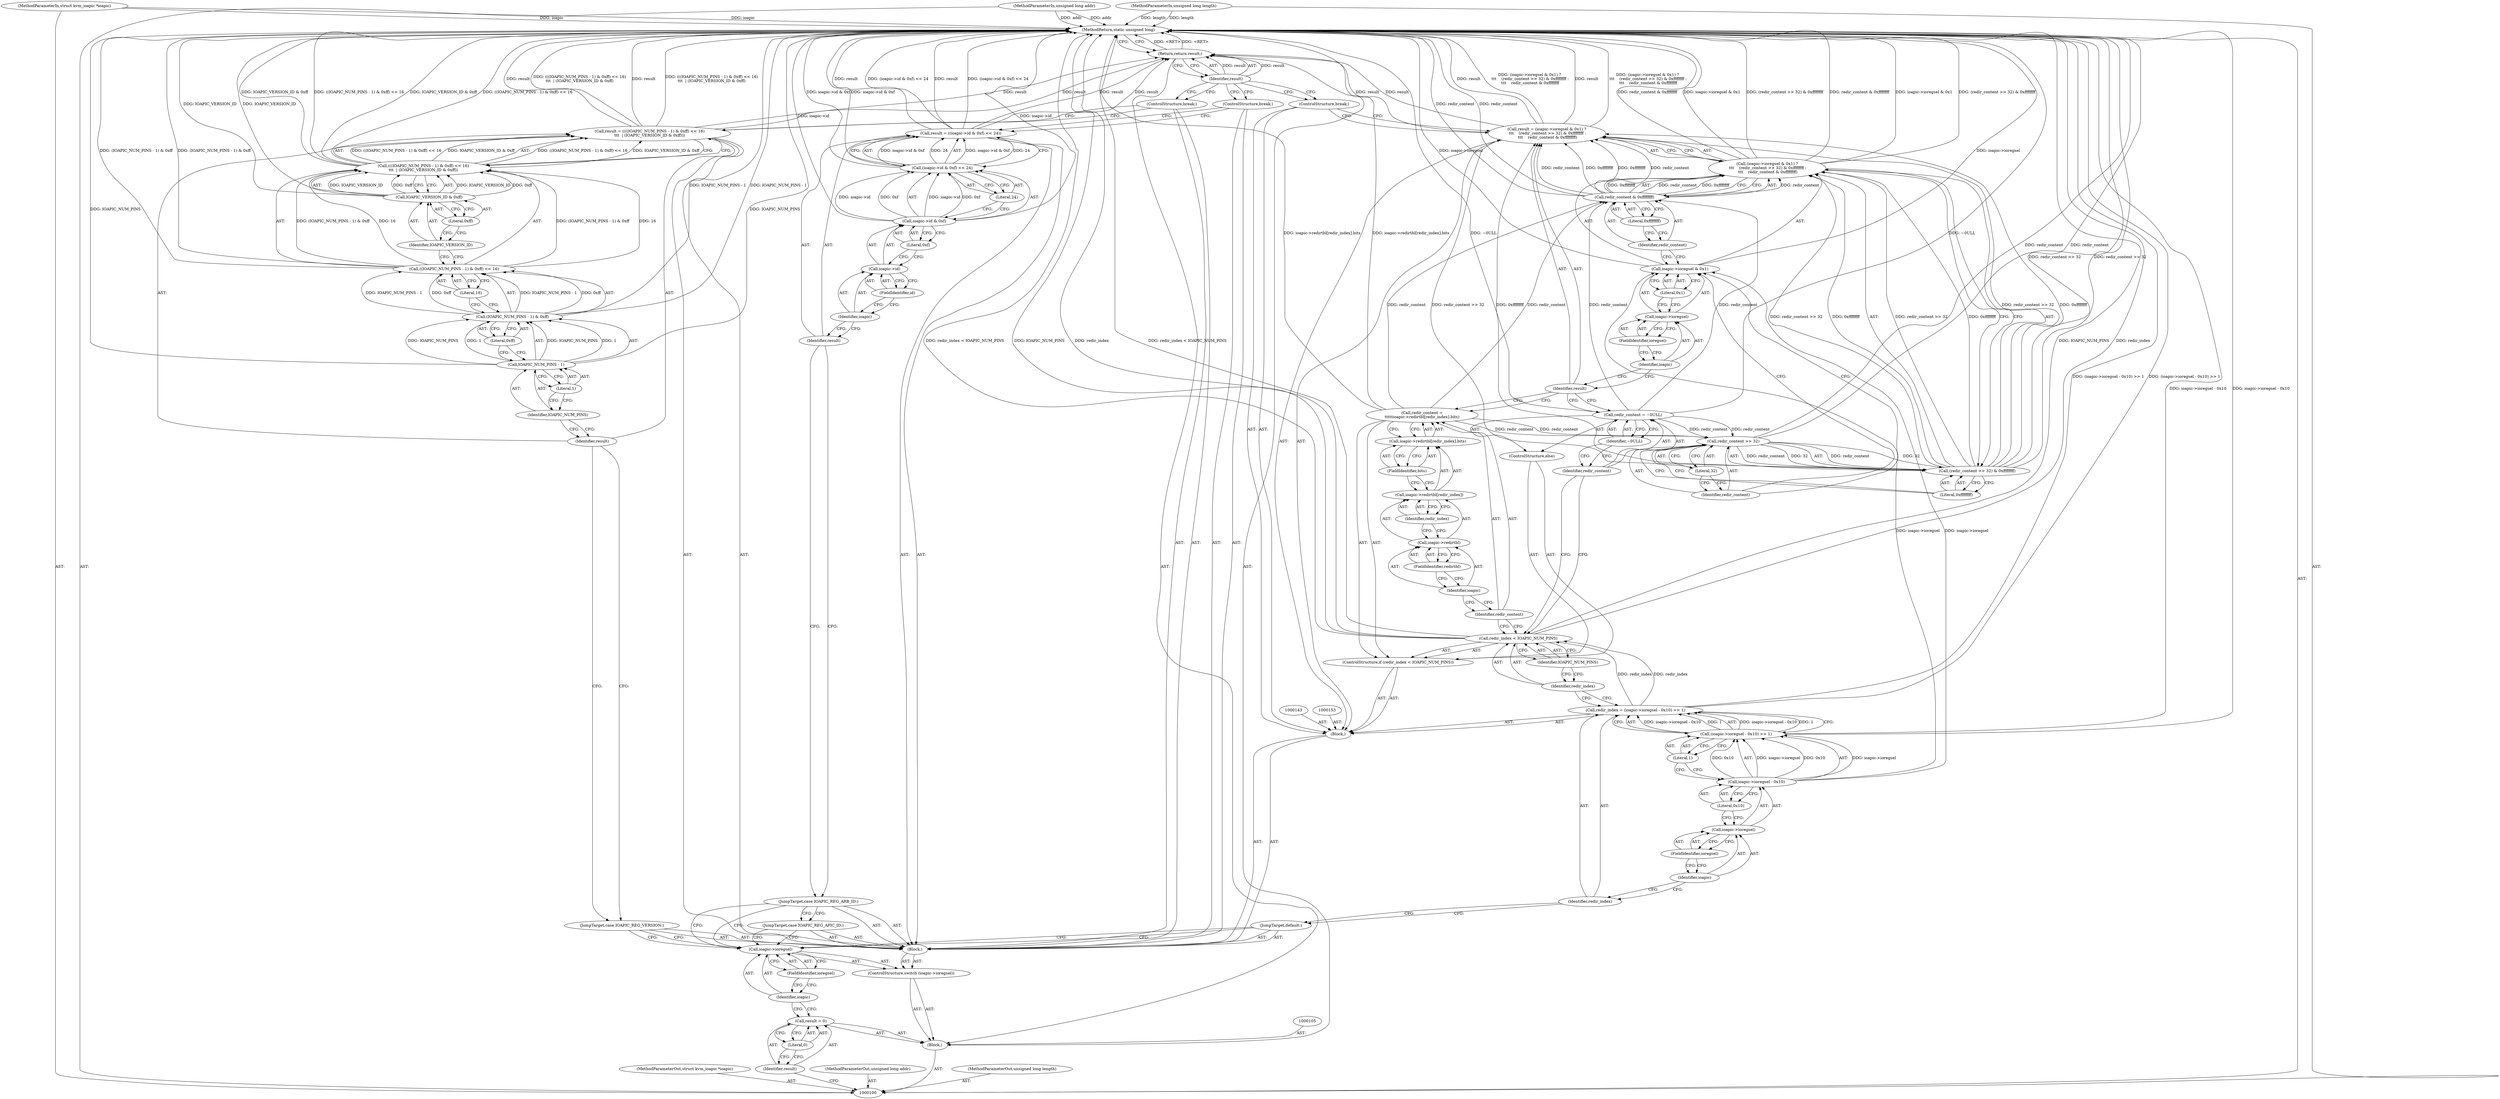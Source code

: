digraph "0_linux_a2c118bfab8bc6b8bb213abfc35201e441693d55" {
"1000190" [label="(MethodReturn,static unsigned long)"];
"1000101" [label="(MethodParameterIn,struct kvm_ioapic *ioapic)"];
"1000257" [label="(MethodParameterOut,struct kvm_ioapic *ioapic)"];
"1000127" [label="(Literal,0xff)"];
"1000125" [label="(Call,IOAPIC_VERSION_ID & 0xff)"];
"1000126" [label="(Identifier,IOAPIC_VERSION_ID)"];
"1000128" [label="(ControlStructure,break;)"];
"1000129" [label="(JumpTarget,case IOAPIC_REG_APIC_ID:)"];
"1000130" [label="(JumpTarget,case IOAPIC_REG_ARB_ID:)"];
"1000133" [label="(Call,(ioapic->id & 0xf) << 24)"];
"1000134" [label="(Call,ioapic->id & 0xf)"];
"1000135" [label="(Call,ioapic->id)"];
"1000136" [label="(Identifier,ioapic)"];
"1000131" [label="(Call,result = ((ioapic->id & 0xf) << 24))"];
"1000132" [label="(Identifier,result)"];
"1000137" [label="(FieldIdentifier,id)"];
"1000138" [label="(Literal,0xf)"];
"1000139" [label="(Literal,24)"];
"1000140" [label="(ControlStructure,break;)"];
"1000141" [label="(JumpTarget,default:)"];
"1000102" [label="(MethodParameterIn,unsigned long addr)"];
"1000258" [label="(MethodParameterOut,unsigned long addr)"];
"1000146" [label="(Call,(ioapic->ioregsel - 0x10) >> 1)"];
"1000147" [label="(Call,ioapic->ioregsel - 0x10)"];
"1000148" [label="(Call,ioapic->ioregsel)"];
"1000149" [label="(Identifier,ioapic)"];
"1000150" [label="(FieldIdentifier,ioregsel)"];
"1000151" [label="(Literal,0x10)"];
"1000152" [label="(Literal,1)"];
"1000144" [label="(Call,redir_index = (ioapic->ioregsel - 0x10) >> 1)"];
"1000145" [label="(Identifier,redir_index)"];
"1000142" [label="(Block,)"];
"1000157" [label="(Identifier,IOAPIC_NUM_PINS)"];
"1000154" [label="(ControlStructure,if (redir_index < IOAPIC_NUM_PINS))"];
"1000155" [label="(Call,redir_index < IOAPIC_NUM_PINS)"];
"1000156" [label="(Identifier,redir_index)"];
"1000158" [label="(Call,redir_content =\n\t\t\t\t\tioapic->redirtbl[redir_index].bits)"];
"1000159" [label="(Identifier,redir_content)"];
"1000164" [label="(FieldIdentifier,redirtbl)"];
"1000165" [label="(Identifier,redir_index)"];
"1000166" [label="(FieldIdentifier,bits)"];
"1000160" [label="(Call,ioapic->redirtbl[redir_index].bits)"];
"1000161" [label="(Call,ioapic->redirtbl[redir_index])"];
"1000162" [label="(Call,ioapic->redirtbl)"];
"1000163" [label="(Identifier,ioapic)"];
"1000167" [label="(ControlStructure,else)"];
"1000170" [label="(Identifier,~0ULL)"];
"1000168" [label="(Call,redir_content = ~0ULL)"];
"1000169" [label="(Identifier,redir_content)"];
"1000173" [label="(Call,(ioapic->ioregsel & 0x1) ?\n \t\t\t    (redir_content >> 32) & 0xffffffff :\n \t\t\t    redir_content & 0xffffffff)"];
"1000174" [label="(Call,ioapic->ioregsel & 0x1)"];
"1000175" [label="(Call,ioapic->ioregsel)"];
"1000176" [label="(Identifier,ioapic)"];
"1000177" [label="(FieldIdentifier,ioregsel)"];
"1000178" [label="(Literal,0x1)"];
"1000171" [label="(Call,result = (ioapic->ioregsel & 0x1) ?\n \t\t\t    (redir_content >> 32) & 0xffffffff :\n \t\t\t    redir_content & 0xffffffff)"];
"1000172" [label="(Identifier,result)"];
"1000103" [label="(MethodParameterIn,unsigned long length)"];
"1000259" [label="(MethodParameterOut,unsigned long length)"];
"1000182" [label="(Literal,32)"];
"1000183" [label="(Literal,0xffffffff)"];
"1000179" [label="(Call,(redir_content >> 32) & 0xffffffff)"];
"1000180" [label="(Call,redir_content >> 32)"];
"1000181" [label="(Identifier,redir_content)"];
"1000186" [label="(Literal,0xffffffff)"];
"1000184" [label="(Call,redir_content & 0xffffffff)"];
"1000185" [label="(Identifier,redir_content)"];
"1000187" [label="(ControlStructure,break;)"];
"1000188" [label="(Return,return result;)"];
"1000189" [label="(Identifier,result)"];
"1000104" [label="(Block,)"];
"1000106" [label="(Call,result = 0)"];
"1000107" [label="(Identifier,result)"];
"1000108" [label="(Literal,0)"];
"1000109" [label="(ControlStructure,switch (ioapic->ioregsel))"];
"1000112" [label="(FieldIdentifier,ioregsel)"];
"1000113" [label="(Block,)"];
"1000110" [label="(Call,ioapic->ioregsel)"];
"1000111" [label="(Identifier,ioapic)"];
"1000114" [label="(JumpTarget,case IOAPIC_REG_VERSION:)"];
"1000117" [label="(Call,(((IOAPIC_NUM_PINS - 1) & 0xff) << 16)\n\t\t\t  | (IOAPIC_VERSION_ID & 0xff))"];
"1000118" [label="(Call,((IOAPIC_NUM_PINS - 1) & 0xff) << 16)"];
"1000119" [label="(Call,(IOAPIC_NUM_PINS - 1) & 0xff)"];
"1000120" [label="(Call,IOAPIC_NUM_PINS - 1)"];
"1000121" [label="(Identifier,IOAPIC_NUM_PINS)"];
"1000115" [label="(Call,result = ((((IOAPIC_NUM_PINS - 1) & 0xff) << 16)\n\t\t\t  | (IOAPIC_VERSION_ID & 0xff)))"];
"1000116" [label="(Identifier,result)"];
"1000122" [label="(Literal,1)"];
"1000123" [label="(Literal,0xff)"];
"1000124" [label="(Literal,16)"];
"1000190" -> "1000100"  [label="AST: "];
"1000190" -> "1000188"  [label="CFG: "];
"1000188" -> "1000190"  [label="DDG: <RET>"];
"1000115" -> "1000190"  [label="DDG: (((IOAPIC_NUM_PINS - 1) & 0xff) << 16)\n\t\t\t  | (IOAPIC_VERSION_ID & 0xff)"];
"1000115" -> "1000190"  [label="DDG: result"];
"1000171" -> "1000190"  [label="DDG: result"];
"1000171" -> "1000190"  [label="DDG: (ioapic->ioregsel & 0x1) ?\n \t\t\t    (redir_content >> 32) & 0xffffffff :\n \t\t\t    redir_content & 0xffffffff"];
"1000117" -> "1000190"  [label="DDG: IOAPIC_VERSION_ID & 0xff"];
"1000117" -> "1000190"  [label="DDG: ((IOAPIC_NUM_PINS - 1) & 0xff) << 16"];
"1000184" -> "1000190"  [label="DDG: redir_content"];
"1000155" -> "1000190"  [label="DDG: IOAPIC_NUM_PINS"];
"1000155" -> "1000190"  [label="DDG: redir_index"];
"1000155" -> "1000190"  [label="DDG: redir_index < IOAPIC_NUM_PINS"];
"1000173" -> "1000190"  [label="DDG: (redir_content >> 32) & 0xffffffff"];
"1000173" -> "1000190"  [label="DDG: redir_content & 0xffffffff"];
"1000173" -> "1000190"  [label="DDG: ioapic->ioregsel & 0x1"];
"1000158" -> "1000190"  [label="DDG: ioapic->redirtbl[redir_index].bits"];
"1000131" -> "1000190"  [label="DDG: result"];
"1000131" -> "1000190"  [label="DDG: (ioapic->id & 0xf) << 24"];
"1000180" -> "1000190"  [label="DDG: redir_content"];
"1000168" -> "1000190"  [label="DDG: ~0ULL"];
"1000118" -> "1000190"  [label="DDG: (IOAPIC_NUM_PINS - 1) & 0xff"];
"1000144" -> "1000190"  [label="DDG: (ioapic->ioregsel - 0x10) >> 1"];
"1000125" -> "1000190"  [label="DDG: IOAPIC_VERSION_ID"];
"1000133" -> "1000190"  [label="DDG: ioapic->id & 0xf"];
"1000103" -> "1000190"  [label="DDG: length"];
"1000120" -> "1000190"  [label="DDG: IOAPIC_NUM_PINS"];
"1000179" -> "1000190"  [label="DDG: redir_content >> 32"];
"1000102" -> "1000190"  [label="DDG: addr"];
"1000134" -> "1000190"  [label="DDG: ioapic->id"];
"1000101" -> "1000190"  [label="DDG: ioapic"];
"1000119" -> "1000190"  [label="DDG: IOAPIC_NUM_PINS - 1"];
"1000146" -> "1000190"  [label="DDG: ioapic->ioregsel - 0x10"];
"1000174" -> "1000190"  [label="DDG: ioapic->ioregsel"];
"1000101" -> "1000100"  [label="AST: "];
"1000101" -> "1000190"  [label="DDG: ioapic"];
"1000257" -> "1000100"  [label="AST: "];
"1000127" -> "1000125"  [label="AST: "];
"1000127" -> "1000126"  [label="CFG: "];
"1000125" -> "1000127"  [label="CFG: "];
"1000125" -> "1000117"  [label="AST: "];
"1000125" -> "1000127"  [label="CFG: "];
"1000126" -> "1000125"  [label="AST: "];
"1000127" -> "1000125"  [label="AST: "];
"1000117" -> "1000125"  [label="CFG: "];
"1000125" -> "1000190"  [label="DDG: IOAPIC_VERSION_ID"];
"1000125" -> "1000117"  [label="DDG: IOAPIC_VERSION_ID"];
"1000125" -> "1000117"  [label="DDG: 0xff"];
"1000126" -> "1000125"  [label="AST: "];
"1000126" -> "1000118"  [label="CFG: "];
"1000127" -> "1000126"  [label="CFG: "];
"1000128" -> "1000113"  [label="AST: "];
"1000128" -> "1000115"  [label="CFG: "];
"1000189" -> "1000128"  [label="CFG: "];
"1000129" -> "1000113"  [label="AST: "];
"1000129" -> "1000110"  [label="CFG: "];
"1000130" -> "1000129"  [label="CFG: "];
"1000130" -> "1000113"  [label="AST: "];
"1000130" -> "1000110"  [label="CFG: "];
"1000130" -> "1000129"  [label="CFG: "];
"1000132" -> "1000130"  [label="CFG: "];
"1000133" -> "1000131"  [label="AST: "];
"1000133" -> "1000139"  [label="CFG: "];
"1000134" -> "1000133"  [label="AST: "];
"1000139" -> "1000133"  [label="AST: "];
"1000131" -> "1000133"  [label="CFG: "];
"1000133" -> "1000190"  [label="DDG: ioapic->id & 0xf"];
"1000133" -> "1000131"  [label="DDG: ioapic->id & 0xf"];
"1000133" -> "1000131"  [label="DDG: 24"];
"1000134" -> "1000133"  [label="DDG: ioapic->id"];
"1000134" -> "1000133"  [label="DDG: 0xf"];
"1000134" -> "1000133"  [label="AST: "];
"1000134" -> "1000138"  [label="CFG: "];
"1000135" -> "1000134"  [label="AST: "];
"1000138" -> "1000134"  [label="AST: "];
"1000139" -> "1000134"  [label="CFG: "];
"1000134" -> "1000190"  [label="DDG: ioapic->id"];
"1000134" -> "1000133"  [label="DDG: ioapic->id"];
"1000134" -> "1000133"  [label="DDG: 0xf"];
"1000135" -> "1000134"  [label="AST: "];
"1000135" -> "1000137"  [label="CFG: "];
"1000136" -> "1000135"  [label="AST: "];
"1000137" -> "1000135"  [label="AST: "];
"1000138" -> "1000135"  [label="CFG: "];
"1000136" -> "1000135"  [label="AST: "];
"1000136" -> "1000132"  [label="CFG: "];
"1000137" -> "1000136"  [label="CFG: "];
"1000131" -> "1000113"  [label="AST: "];
"1000131" -> "1000133"  [label="CFG: "];
"1000132" -> "1000131"  [label="AST: "];
"1000133" -> "1000131"  [label="AST: "];
"1000140" -> "1000131"  [label="CFG: "];
"1000131" -> "1000190"  [label="DDG: result"];
"1000131" -> "1000190"  [label="DDG: (ioapic->id & 0xf) << 24"];
"1000133" -> "1000131"  [label="DDG: ioapic->id & 0xf"];
"1000133" -> "1000131"  [label="DDG: 24"];
"1000131" -> "1000188"  [label="DDG: result"];
"1000132" -> "1000131"  [label="AST: "];
"1000132" -> "1000130"  [label="CFG: "];
"1000136" -> "1000132"  [label="CFG: "];
"1000137" -> "1000135"  [label="AST: "];
"1000137" -> "1000136"  [label="CFG: "];
"1000135" -> "1000137"  [label="CFG: "];
"1000138" -> "1000134"  [label="AST: "];
"1000138" -> "1000135"  [label="CFG: "];
"1000134" -> "1000138"  [label="CFG: "];
"1000139" -> "1000133"  [label="AST: "];
"1000139" -> "1000134"  [label="CFG: "];
"1000133" -> "1000139"  [label="CFG: "];
"1000140" -> "1000113"  [label="AST: "];
"1000140" -> "1000131"  [label="CFG: "];
"1000189" -> "1000140"  [label="CFG: "];
"1000141" -> "1000113"  [label="AST: "];
"1000141" -> "1000110"  [label="CFG: "];
"1000145" -> "1000141"  [label="CFG: "];
"1000102" -> "1000100"  [label="AST: "];
"1000102" -> "1000190"  [label="DDG: addr"];
"1000258" -> "1000100"  [label="AST: "];
"1000146" -> "1000144"  [label="AST: "];
"1000146" -> "1000152"  [label="CFG: "];
"1000147" -> "1000146"  [label="AST: "];
"1000152" -> "1000146"  [label="AST: "];
"1000144" -> "1000146"  [label="CFG: "];
"1000146" -> "1000190"  [label="DDG: ioapic->ioregsel - 0x10"];
"1000146" -> "1000144"  [label="DDG: ioapic->ioregsel - 0x10"];
"1000146" -> "1000144"  [label="DDG: 1"];
"1000147" -> "1000146"  [label="DDG: ioapic->ioregsel"];
"1000147" -> "1000146"  [label="DDG: 0x10"];
"1000147" -> "1000146"  [label="AST: "];
"1000147" -> "1000151"  [label="CFG: "];
"1000148" -> "1000147"  [label="AST: "];
"1000151" -> "1000147"  [label="AST: "];
"1000152" -> "1000147"  [label="CFG: "];
"1000147" -> "1000146"  [label="DDG: ioapic->ioregsel"];
"1000147" -> "1000146"  [label="DDG: 0x10"];
"1000147" -> "1000174"  [label="DDG: ioapic->ioregsel"];
"1000148" -> "1000147"  [label="AST: "];
"1000148" -> "1000150"  [label="CFG: "];
"1000149" -> "1000148"  [label="AST: "];
"1000150" -> "1000148"  [label="AST: "];
"1000151" -> "1000148"  [label="CFG: "];
"1000149" -> "1000148"  [label="AST: "];
"1000149" -> "1000145"  [label="CFG: "];
"1000150" -> "1000149"  [label="CFG: "];
"1000150" -> "1000148"  [label="AST: "];
"1000150" -> "1000149"  [label="CFG: "];
"1000148" -> "1000150"  [label="CFG: "];
"1000151" -> "1000147"  [label="AST: "];
"1000151" -> "1000148"  [label="CFG: "];
"1000147" -> "1000151"  [label="CFG: "];
"1000152" -> "1000146"  [label="AST: "];
"1000152" -> "1000147"  [label="CFG: "];
"1000146" -> "1000152"  [label="CFG: "];
"1000144" -> "1000142"  [label="AST: "];
"1000144" -> "1000146"  [label="CFG: "];
"1000145" -> "1000144"  [label="AST: "];
"1000146" -> "1000144"  [label="AST: "];
"1000156" -> "1000144"  [label="CFG: "];
"1000144" -> "1000190"  [label="DDG: (ioapic->ioregsel - 0x10) >> 1"];
"1000146" -> "1000144"  [label="DDG: ioapic->ioregsel - 0x10"];
"1000146" -> "1000144"  [label="DDG: 1"];
"1000144" -> "1000155"  [label="DDG: redir_index"];
"1000145" -> "1000144"  [label="AST: "];
"1000145" -> "1000141"  [label="CFG: "];
"1000149" -> "1000145"  [label="CFG: "];
"1000142" -> "1000113"  [label="AST: "];
"1000143" -> "1000142"  [label="AST: "];
"1000144" -> "1000142"  [label="AST: "];
"1000153" -> "1000142"  [label="AST: "];
"1000154" -> "1000142"  [label="AST: "];
"1000171" -> "1000142"  [label="AST: "];
"1000187" -> "1000142"  [label="AST: "];
"1000157" -> "1000155"  [label="AST: "];
"1000157" -> "1000156"  [label="CFG: "];
"1000155" -> "1000157"  [label="CFG: "];
"1000154" -> "1000142"  [label="AST: "];
"1000155" -> "1000154"  [label="AST: "];
"1000158" -> "1000154"  [label="AST: "];
"1000167" -> "1000154"  [label="AST: "];
"1000155" -> "1000154"  [label="AST: "];
"1000155" -> "1000157"  [label="CFG: "];
"1000156" -> "1000155"  [label="AST: "];
"1000157" -> "1000155"  [label="AST: "];
"1000159" -> "1000155"  [label="CFG: "];
"1000169" -> "1000155"  [label="CFG: "];
"1000155" -> "1000190"  [label="DDG: IOAPIC_NUM_PINS"];
"1000155" -> "1000190"  [label="DDG: redir_index"];
"1000155" -> "1000190"  [label="DDG: redir_index < IOAPIC_NUM_PINS"];
"1000144" -> "1000155"  [label="DDG: redir_index"];
"1000156" -> "1000155"  [label="AST: "];
"1000156" -> "1000144"  [label="CFG: "];
"1000157" -> "1000156"  [label="CFG: "];
"1000158" -> "1000154"  [label="AST: "];
"1000158" -> "1000160"  [label="CFG: "];
"1000159" -> "1000158"  [label="AST: "];
"1000160" -> "1000158"  [label="AST: "];
"1000172" -> "1000158"  [label="CFG: "];
"1000158" -> "1000190"  [label="DDG: ioapic->redirtbl[redir_index].bits"];
"1000158" -> "1000180"  [label="DDG: redir_content"];
"1000158" -> "1000184"  [label="DDG: redir_content"];
"1000159" -> "1000158"  [label="AST: "];
"1000159" -> "1000155"  [label="CFG: "];
"1000163" -> "1000159"  [label="CFG: "];
"1000164" -> "1000162"  [label="AST: "];
"1000164" -> "1000163"  [label="CFG: "];
"1000162" -> "1000164"  [label="CFG: "];
"1000165" -> "1000161"  [label="AST: "];
"1000165" -> "1000162"  [label="CFG: "];
"1000161" -> "1000165"  [label="CFG: "];
"1000166" -> "1000160"  [label="AST: "];
"1000166" -> "1000161"  [label="CFG: "];
"1000160" -> "1000166"  [label="CFG: "];
"1000160" -> "1000158"  [label="AST: "];
"1000160" -> "1000166"  [label="CFG: "];
"1000161" -> "1000160"  [label="AST: "];
"1000166" -> "1000160"  [label="AST: "];
"1000158" -> "1000160"  [label="CFG: "];
"1000161" -> "1000160"  [label="AST: "];
"1000161" -> "1000165"  [label="CFG: "];
"1000162" -> "1000161"  [label="AST: "];
"1000165" -> "1000161"  [label="AST: "];
"1000166" -> "1000161"  [label="CFG: "];
"1000162" -> "1000161"  [label="AST: "];
"1000162" -> "1000164"  [label="CFG: "];
"1000163" -> "1000162"  [label="AST: "];
"1000164" -> "1000162"  [label="AST: "];
"1000165" -> "1000162"  [label="CFG: "];
"1000163" -> "1000162"  [label="AST: "];
"1000163" -> "1000159"  [label="CFG: "];
"1000164" -> "1000163"  [label="CFG: "];
"1000167" -> "1000154"  [label="AST: "];
"1000168" -> "1000167"  [label="AST: "];
"1000170" -> "1000168"  [label="AST: "];
"1000170" -> "1000169"  [label="CFG: "];
"1000168" -> "1000170"  [label="CFG: "];
"1000168" -> "1000167"  [label="AST: "];
"1000168" -> "1000170"  [label="CFG: "];
"1000169" -> "1000168"  [label="AST: "];
"1000170" -> "1000168"  [label="AST: "];
"1000172" -> "1000168"  [label="CFG: "];
"1000168" -> "1000190"  [label="DDG: ~0ULL"];
"1000168" -> "1000180"  [label="DDG: redir_content"];
"1000168" -> "1000184"  [label="DDG: redir_content"];
"1000169" -> "1000168"  [label="AST: "];
"1000169" -> "1000155"  [label="CFG: "];
"1000170" -> "1000169"  [label="CFG: "];
"1000173" -> "1000171"  [label="AST: "];
"1000173" -> "1000179"  [label="CFG: "];
"1000173" -> "1000184"  [label="CFG: "];
"1000174" -> "1000173"  [label="AST: "];
"1000179" -> "1000173"  [label="AST: "];
"1000184" -> "1000173"  [label="AST: "];
"1000171" -> "1000173"  [label="CFG: "];
"1000173" -> "1000190"  [label="DDG: (redir_content >> 32) & 0xffffffff"];
"1000173" -> "1000190"  [label="DDG: redir_content & 0xffffffff"];
"1000173" -> "1000190"  [label="DDG: ioapic->ioregsel & 0x1"];
"1000179" -> "1000173"  [label="DDG: redir_content >> 32"];
"1000179" -> "1000173"  [label="DDG: 0xffffffff"];
"1000184" -> "1000173"  [label="DDG: redir_content"];
"1000184" -> "1000173"  [label="DDG: 0xffffffff"];
"1000174" -> "1000173"  [label="AST: "];
"1000174" -> "1000178"  [label="CFG: "];
"1000175" -> "1000174"  [label="AST: "];
"1000178" -> "1000174"  [label="AST: "];
"1000181" -> "1000174"  [label="CFG: "];
"1000185" -> "1000174"  [label="CFG: "];
"1000174" -> "1000190"  [label="DDG: ioapic->ioregsel"];
"1000147" -> "1000174"  [label="DDG: ioapic->ioregsel"];
"1000175" -> "1000174"  [label="AST: "];
"1000175" -> "1000177"  [label="CFG: "];
"1000176" -> "1000175"  [label="AST: "];
"1000177" -> "1000175"  [label="AST: "];
"1000178" -> "1000175"  [label="CFG: "];
"1000176" -> "1000175"  [label="AST: "];
"1000176" -> "1000172"  [label="CFG: "];
"1000177" -> "1000176"  [label="CFG: "];
"1000177" -> "1000175"  [label="AST: "];
"1000177" -> "1000176"  [label="CFG: "];
"1000175" -> "1000177"  [label="CFG: "];
"1000178" -> "1000174"  [label="AST: "];
"1000178" -> "1000175"  [label="CFG: "];
"1000174" -> "1000178"  [label="CFG: "];
"1000171" -> "1000142"  [label="AST: "];
"1000171" -> "1000173"  [label="CFG: "];
"1000172" -> "1000171"  [label="AST: "];
"1000173" -> "1000171"  [label="AST: "];
"1000187" -> "1000171"  [label="CFG: "];
"1000171" -> "1000190"  [label="DDG: result"];
"1000171" -> "1000190"  [label="DDG: (ioapic->ioregsel & 0x1) ?\n \t\t\t    (redir_content >> 32) & 0xffffffff :\n \t\t\t    redir_content & 0xffffffff"];
"1000179" -> "1000171"  [label="DDG: redir_content >> 32"];
"1000179" -> "1000171"  [label="DDG: 0xffffffff"];
"1000184" -> "1000171"  [label="DDG: redir_content"];
"1000184" -> "1000171"  [label="DDG: 0xffffffff"];
"1000171" -> "1000188"  [label="DDG: result"];
"1000172" -> "1000171"  [label="AST: "];
"1000172" -> "1000158"  [label="CFG: "];
"1000172" -> "1000168"  [label="CFG: "];
"1000176" -> "1000172"  [label="CFG: "];
"1000103" -> "1000100"  [label="AST: "];
"1000103" -> "1000190"  [label="DDG: length"];
"1000259" -> "1000100"  [label="AST: "];
"1000182" -> "1000180"  [label="AST: "];
"1000182" -> "1000181"  [label="CFG: "];
"1000180" -> "1000182"  [label="CFG: "];
"1000183" -> "1000179"  [label="AST: "];
"1000183" -> "1000180"  [label="CFG: "];
"1000179" -> "1000183"  [label="CFG: "];
"1000179" -> "1000173"  [label="AST: "];
"1000179" -> "1000183"  [label="CFG: "];
"1000180" -> "1000179"  [label="AST: "];
"1000183" -> "1000179"  [label="AST: "];
"1000173" -> "1000179"  [label="CFG: "];
"1000179" -> "1000190"  [label="DDG: redir_content >> 32"];
"1000179" -> "1000171"  [label="DDG: redir_content >> 32"];
"1000179" -> "1000171"  [label="DDG: 0xffffffff"];
"1000179" -> "1000173"  [label="DDG: redir_content >> 32"];
"1000179" -> "1000173"  [label="DDG: 0xffffffff"];
"1000180" -> "1000179"  [label="DDG: redir_content"];
"1000180" -> "1000179"  [label="DDG: 32"];
"1000180" -> "1000179"  [label="AST: "];
"1000180" -> "1000182"  [label="CFG: "];
"1000181" -> "1000180"  [label="AST: "];
"1000182" -> "1000180"  [label="AST: "];
"1000183" -> "1000180"  [label="CFG: "];
"1000180" -> "1000190"  [label="DDG: redir_content"];
"1000180" -> "1000179"  [label="DDG: redir_content"];
"1000180" -> "1000179"  [label="DDG: 32"];
"1000158" -> "1000180"  [label="DDG: redir_content"];
"1000168" -> "1000180"  [label="DDG: redir_content"];
"1000181" -> "1000180"  [label="AST: "];
"1000181" -> "1000174"  [label="CFG: "];
"1000182" -> "1000181"  [label="CFG: "];
"1000186" -> "1000184"  [label="AST: "];
"1000186" -> "1000185"  [label="CFG: "];
"1000184" -> "1000186"  [label="CFG: "];
"1000184" -> "1000173"  [label="AST: "];
"1000184" -> "1000186"  [label="CFG: "];
"1000185" -> "1000184"  [label="AST: "];
"1000186" -> "1000184"  [label="AST: "];
"1000173" -> "1000184"  [label="CFG: "];
"1000184" -> "1000190"  [label="DDG: redir_content"];
"1000184" -> "1000171"  [label="DDG: redir_content"];
"1000184" -> "1000171"  [label="DDG: 0xffffffff"];
"1000184" -> "1000173"  [label="DDG: redir_content"];
"1000184" -> "1000173"  [label="DDG: 0xffffffff"];
"1000158" -> "1000184"  [label="DDG: redir_content"];
"1000168" -> "1000184"  [label="DDG: redir_content"];
"1000185" -> "1000184"  [label="AST: "];
"1000185" -> "1000174"  [label="CFG: "];
"1000186" -> "1000185"  [label="CFG: "];
"1000187" -> "1000142"  [label="AST: "];
"1000187" -> "1000171"  [label="CFG: "];
"1000189" -> "1000187"  [label="CFG: "];
"1000188" -> "1000104"  [label="AST: "];
"1000188" -> "1000189"  [label="CFG: "];
"1000189" -> "1000188"  [label="AST: "];
"1000190" -> "1000188"  [label="CFG: "];
"1000188" -> "1000190"  [label="DDG: <RET>"];
"1000189" -> "1000188"  [label="DDG: result"];
"1000171" -> "1000188"  [label="DDG: result"];
"1000131" -> "1000188"  [label="DDG: result"];
"1000115" -> "1000188"  [label="DDG: result"];
"1000189" -> "1000188"  [label="AST: "];
"1000189" -> "1000128"  [label="CFG: "];
"1000189" -> "1000140"  [label="CFG: "];
"1000189" -> "1000187"  [label="CFG: "];
"1000188" -> "1000189"  [label="CFG: "];
"1000189" -> "1000188"  [label="DDG: result"];
"1000104" -> "1000100"  [label="AST: "];
"1000105" -> "1000104"  [label="AST: "];
"1000106" -> "1000104"  [label="AST: "];
"1000109" -> "1000104"  [label="AST: "];
"1000188" -> "1000104"  [label="AST: "];
"1000106" -> "1000104"  [label="AST: "];
"1000106" -> "1000108"  [label="CFG: "];
"1000107" -> "1000106"  [label="AST: "];
"1000108" -> "1000106"  [label="AST: "];
"1000111" -> "1000106"  [label="CFG: "];
"1000107" -> "1000106"  [label="AST: "];
"1000107" -> "1000100"  [label="CFG: "];
"1000108" -> "1000107"  [label="CFG: "];
"1000108" -> "1000106"  [label="AST: "];
"1000108" -> "1000107"  [label="CFG: "];
"1000106" -> "1000108"  [label="CFG: "];
"1000109" -> "1000104"  [label="AST: "];
"1000110" -> "1000109"  [label="AST: "];
"1000113" -> "1000109"  [label="AST: "];
"1000112" -> "1000110"  [label="AST: "];
"1000112" -> "1000111"  [label="CFG: "];
"1000110" -> "1000112"  [label="CFG: "];
"1000113" -> "1000109"  [label="AST: "];
"1000114" -> "1000113"  [label="AST: "];
"1000115" -> "1000113"  [label="AST: "];
"1000128" -> "1000113"  [label="AST: "];
"1000129" -> "1000113"  [label="AST: "];
"1000130" -> "1000113"  [label="AST: "];
"1000131" -> "1000113"  [label="AST: "];
"1000140" -> "1000113"  [label="AST: "];
"1000141" -> "1000113"  [label="AST: "];
"1000142" -> "1000113"  [label="AST: "];
"1000110" -> "1000109"  [label="AST: "];
"1000110" -> "1000112"  [label="CFG: "];
"1000111" -> "1000110"  [label="AST: "];
"1000112" -> "1000110"  [label="AST: "];
"1000114" -> "1000110"  [label="CFG: "];
"1000129" -> "1000110"  [label="CFG: "];
"1000130" -> "1000110"  [label="CFG: "];
"1000141" -> "1000110"  [label="CFG: "];
"1000111" -> "1000110"  [label="AST: "];
"1000111" -> "1000106"  [label="CFG: "];
"1000112" -> "1000111"  [label="CFG: "];
"1000114" -> "1000113"  [label="AST: "];
"1000114" -> "1000110"  [label="CFG: "];
"1000116" -> "1000114"  [label="CFG: "];
"1000117" -> "1000115"  [label="AST: "];
"1000117" -> "1000125"  [label="CFG: "];
"1000118" -> "1000117"  [label="AST: "];
"1000125" -> "1000117"  [label="AST: "];
"1000115" -> "1000117"  [label="CFG: "];
"1000117" -> "1000190"  [label="DDG: IOAPIC_VERSION_ID & 0xff"];
"1000117" -> "1000190"  [label="DDG: ((IOAPIC_NUM_PINS - 1) & 0xff) << 16"];
"1000117" -> "1000115"  [label="DDG: ((IOAPIC_NUM_PINS - 1) & 0xff) << 16"];
"1000117" -> "1000115"  [label="DDG: IOAPIC_VERSION_ID & 0xff"];
"1000118" -> "1000117"  [label="DDG: (IOAPIC_NUM_PINS - 1) & 0xff"];
"1000118" -> "1000117"  [label="DDG: 16"];
"1000125" -> "1000117"  [label="DDG: IOAPIC_VERSION_ID"];
"1000125" -> "1000117"  [label="DDG: 0xff"];
"1000118" -> "1000117"  [label="AST: "];
"1000118" -> "1000124"  [label="CFG: "];
"1000119" -> "1000118"  [label="AST: "];
"1000124" -> "1000118"  [label="AST: "];
"1000126" -> "1000118"  [label="CFG: "];
"1000118" -> "1000190"  [label="DDG: (IOAPIC_NUM_PINS - 1) & 0xff"];
"1000118" -> "1000117"  [label="DDG: (IOAPIC_NUM_PINS - 1) & 0xff"];
"1000118" -> "1000117"  [label="DDG: 16"];
"1000119" -> "1000118"  [label="DDG: IOAPIC_NUM_PINS - 1"];
"1000119" -> "1000118"  [label="DDG: 0xff"];
"1000119" -> "1000118"  [label="AST: "];
"1000119" -> "1000123"  [label="CFG: "];
"1000120" -> "1000119"  [label="AST: "];
"1000123" -> "1000119"  [label="AST: "];
"1000124" -> "1000119"  [label="CFG: "];
"1000119" -> "1000190"  [label="DDG: IOAPIC_NUM_PINS - 1"];
"1000119" -> "1000118"  [label="DDG: IOAPIC_NUM_PINS - 1"];
"1000119" -> "1000118"  [label="DDG: 0xff"];
"1000120" -> "1000119"  [label="DDG: IOAPIC_NUM_PINS"];
"1000120" -> "1000119"  [label="DDG: 1"];
"1000120" -> "1000119"  [label="AST: "];
"1000120" -> "1000122"  [label="CFG: "];
"1000121" -> "1000120"  [label="AST: "];
"1000122" -> "1000120"  [label="AST: "];
"1000123" -> "1000120"  [label="CFG: "];
"1000120" -> "1000190"  [label="DDG: IOAPIC_NUM_PINS"];
"1000120" -> "1000119"  [label="DDG: IOAPIC_NUM_PINS"];
"1000120" -> "1000119"  [label="DDG: 1"];
"1000121" -> "1000120"  [label="AST: "];
"1000121" -> "1000116"  [label="CFG: "];
"1000122" -> "1000121"  [label="CFG: "];
"1000115" -> "1000113"  [label="AST: "];
"1000115" -> "1000117"  [label="CFG: "];
"1000116" -> "1000115"  [label="AST: "];
"1000117" -> "1000115"  [label="AST: "];
"1000128" -> "1000115"  [label="CFG: "];
"1000115" -> "1000190"  [label="DDG: (((IOAPIC_NUM_PINS - 1) & 0xff) << 16)\n\t\t\t  | (IOAPIC_VERSION_ID & 0xff)"];
"1000115" -> "1000190"  [label="DDG: result"];
"1000117" -> "1000115"  [label="DDG: ((IOAPIC_NUM_PINS - 1) & 0xff) << 16"];
"1000117" -> "1000115"  [label="DDG: IOAPIC_VERSION_ID & 0xff"];
"1000115" -> "1000188"  [label="DDG: result"];
"1000116" -> "1000115"  [label="AST: "];
"1000116" -> "1000114"  [label="CFG: "];
"1000121" -> "1000116"  [label="CFG: "];
"1000122" -> "1000120"  [label="AST: "];
"1000122" -> "1000121"  [label="CFG: "];
"1000120" -> "1000122"  [label="CFG: "];
"1000123" -> "1000119"  [label="AST: "];
"1000123" -> "1000120"  [label="CFG: "];
"1000119" -> "1000123"  [label="CFG: "];
"1000124" -> "1000118"  [label="AST: "];
"1000124" -> "1000119"  [label="CFG: "];
"1000118" -> "1000124"  [label="CFG: "];
}

